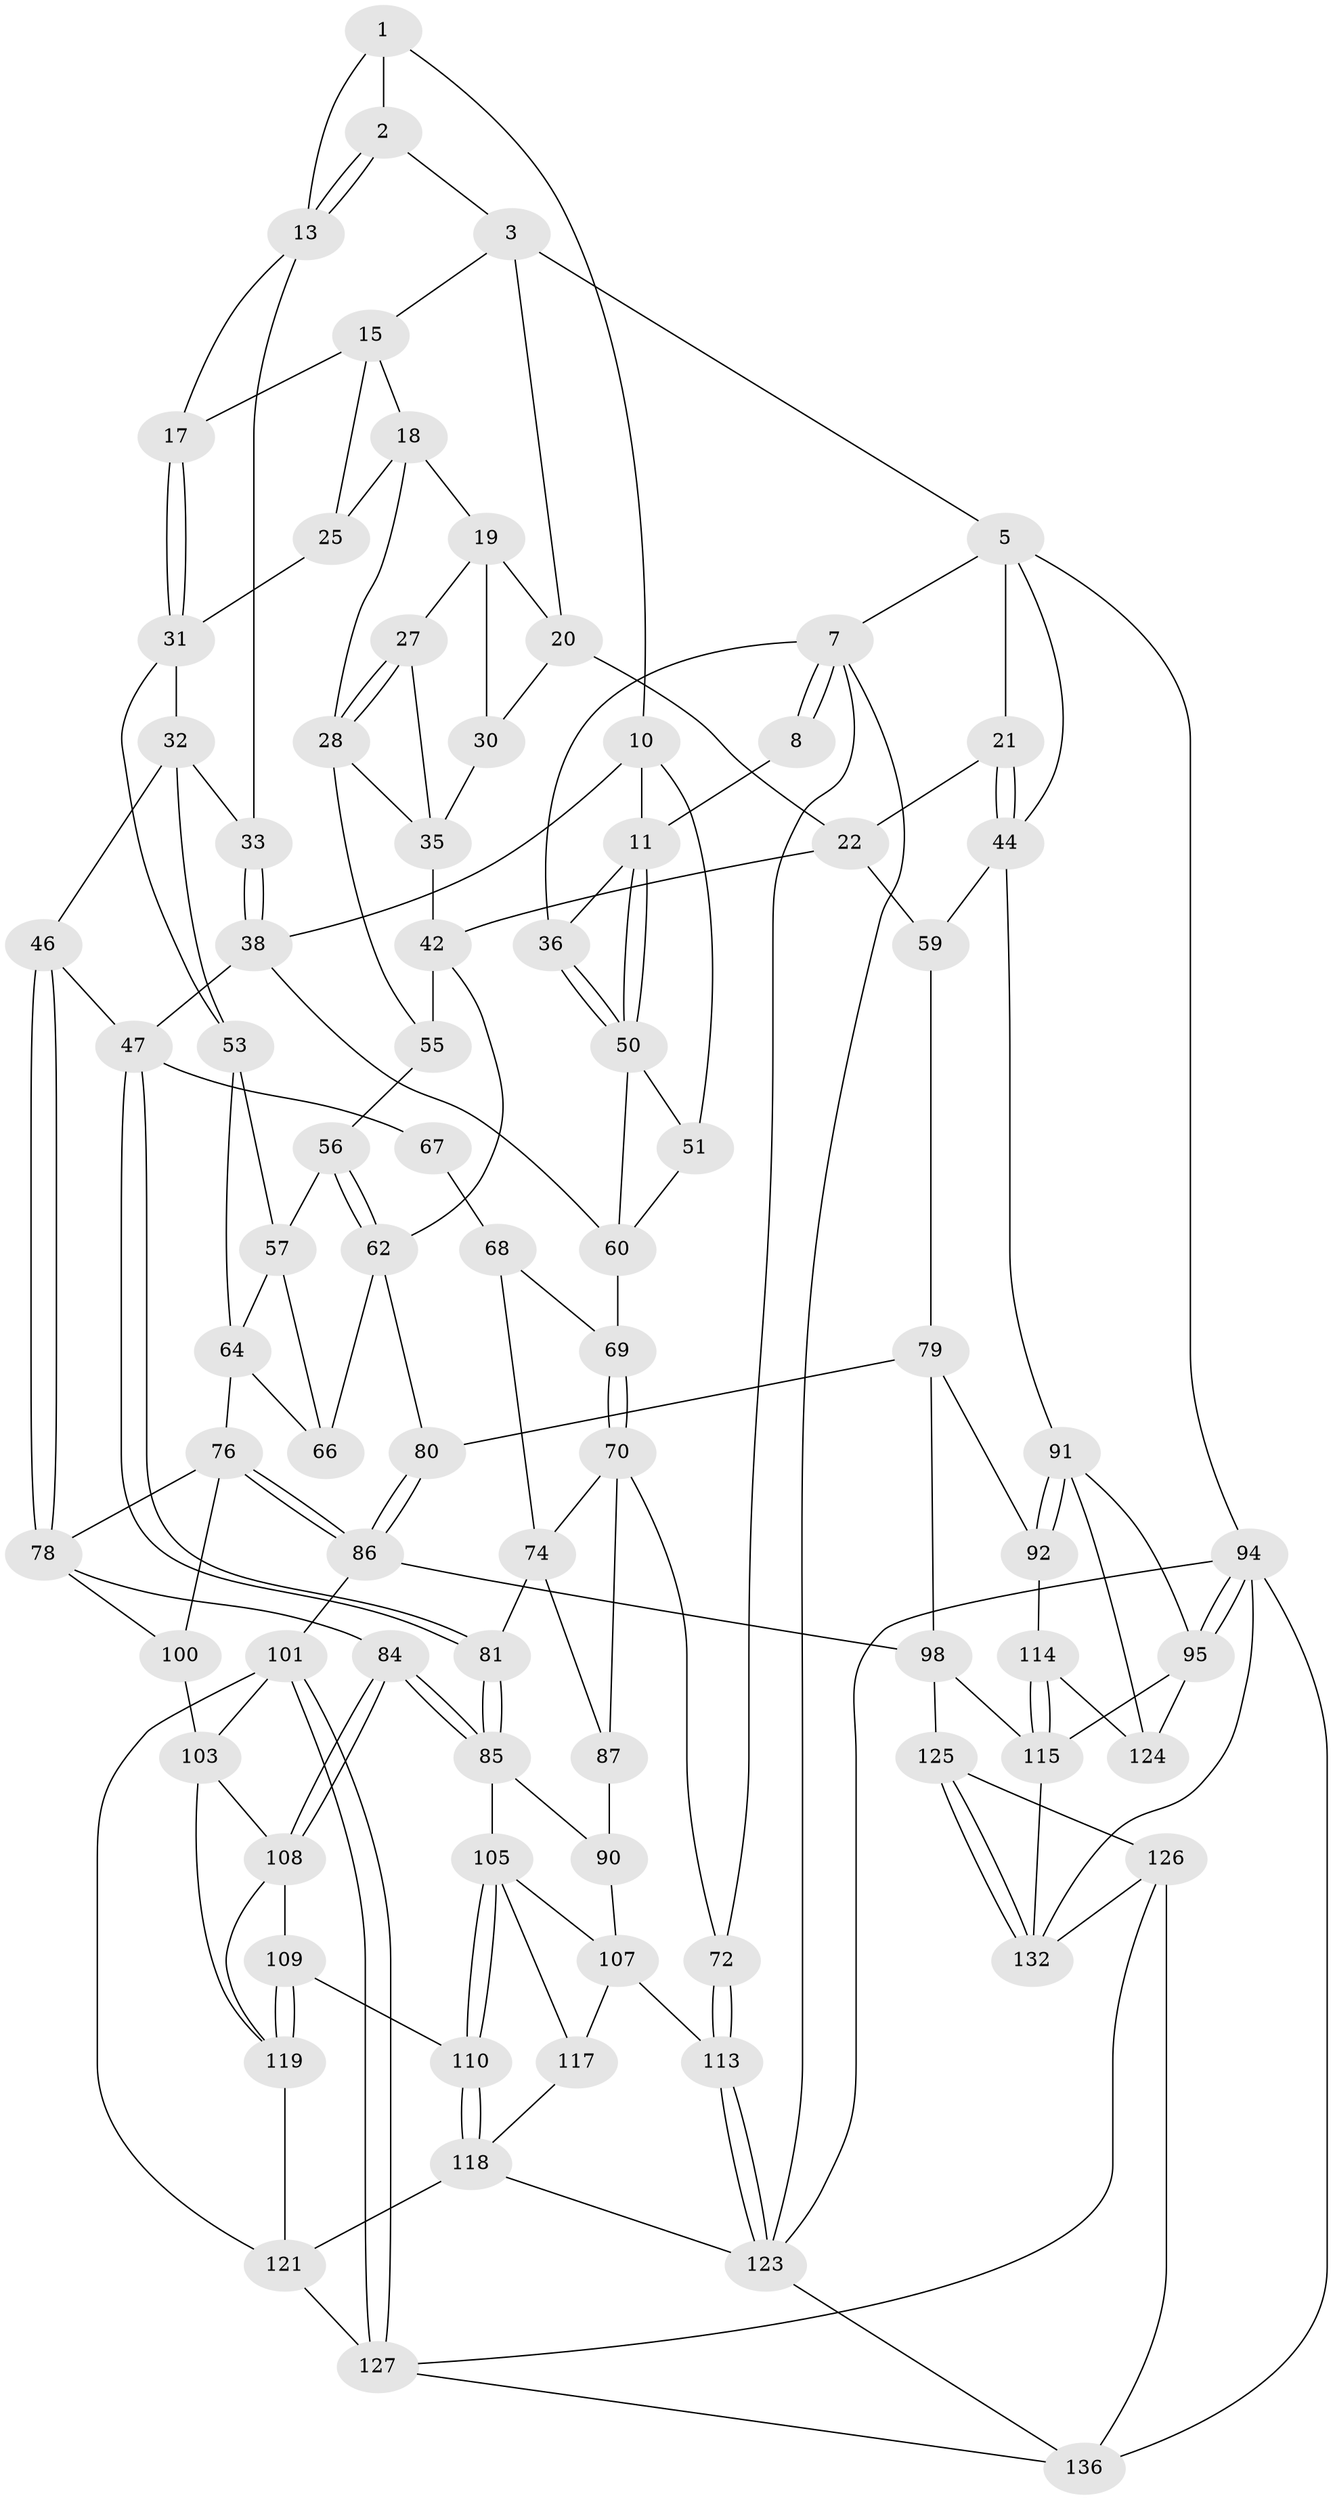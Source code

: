 // original degree distribution, {3: 0.014492753623188406, 4: 0.2463768115942029, 5: 0.5072463768115942, 6: 0.2318840579710145}
// Generated by graph-tools (version 1.1) at 2025/11/02/27/25 16:11:57]
// undirected, 84 vertices, 179 edges
graph export_dot {
graph [start="1"]
  node [color=gray90,style=filled];
  1 [pos="+0.30823323959942117+0",super="+9"];
  2 [pos="+0.42059515190602337+0"];
  3 [pos="+0.44304345800155376+0",super="+4"];
  5 [pos="+0.917500940683999+0",super="+6"];
  7 [pos="+0+0",super="+37"];
  8 [pos="+0+0"];
  10 [pos="+0.18344668120086677+0.14931042957159685",super="+39"];
  11 [pos="+0.17496646829731696+0.14698678032354762",super="+12"];
  13 [pos="+0.3775972341430424+0.11756264034759015",super="+14"];
  15 [pos="+0.4846483078335818+0.05869326795983235",super="+16"];
  17 [pos="+0.4110904987066459+0.13093075801398782"];
  18 [pos="+0.5669607538139187+0.11657136974711875",super="+24"];
  19 [pos="+0.6913153246588805+0.025264159078945192",super="+26"];
  20 [pos="+0.7904693496803936+0",super="+23"];
  21 [pos="+0.889455722527902+0.19997683226633037"];
  22 [pos="+0.8299715864383507+0.22325386527307553",super="+41"];
  25 [pos="+0.5026825488613514+0.19881918573359889"];
  27 [pos="+0.688317308264894+0.09896364946093827"];
  28 [pos="+0.6100906635298805+0.2136366270513163",super="+29"];
  30 [pos="+0.7782312509904288+0.19196698038113794"];
  31 [pos="+0.4100105824727067+0.22366118410159042",super="+34"];
  32 [pos="+0.38396511126003463+0.21986748626341268",super="+45"];
  33 [pos="+0.35891945126087504+0.20487838841149114"];
  35 [pos="+0.7088500239086957+0.19909243827324075",super="+40"];
  36 [pos="+0+0.2586998146562468"];
  38 [pos="+0.23247811186405024+0.27353156959715813",super="+49"];
  42 [pos="+0.7600744089741706+0.347430451873097",super="+43"];
  44 [pos="+1+0.1964877312380882",super="+58"];
  46 [pos="+0.2783604219578143+0.37672761936977545"];
  47 [pos="+0.2780118957214281+0.37663889392401706",super="+48"];
  50 [pos="+0+0.31539484450052774",super="+52"];
  51 [pos="+0.07802756463862193+0.2730209693780417"];
  53 [pos="+0.41809258693519613+0.27677753404285177",super="+54"];
  55 [pos="+0.5660684495647239+0.2481380352035487"];
  56 [pos="+0.5447544432091005+0.29440527117889675"];
  57 [pos="+0.5420185795241352+0.29885148884477764",super="+63"];
  59 [pos="+0.8788125843905988+0.4212585064626671"];
  60 [pos="+0.17208479706990878+0.31329749911404153",super="+61"];
  62 [pos="+0.6820627394363538+0.40297665109884634",super="+65"];
  64 [pos="+0.3987593281013823+0.37356976440055867",super="+75"];
  66 [pos="+0.5636574357702415+0.4320732539930456"];
  67 [pos="+0.20371313892571935+0.385622005746802"];
  68 [pos="+0.03982808136581033+0.3650491624535299",super="+73"];
  69 [pos="+0.016449988862009754+0.3482323625084655"];
  70 [pos="+0.030186300948946535+0.4849251714189203",super="+71"];
  72 [pos="+0+0.5632261092111251"];
  74 [pos="+0.10747197031828454+0.49224142355732137",super="+82"];
  76 [pos="+0.48909274046141865+0.5502189523513535",super="+77"];
  78 [pos="+0.32185993274372093+0.4683877987057042",super="+83"];
  79 [pos="+0.8522225932673719+0.48708174588570574",super="+93"];
  80 [pos="+0.6871941547782799+0.5799899833612009"];
  81 [pos="+0.2176549969408397+0.532687063201766"];
  84 [pos="+0.2690774822574483+0.6139510256747828"];
  85 [pos="+0.25879415536836553+0.6107459553058058",super="+89"];
  86 [pos="+0.6472403359364728+0.6483231492171089",super="+99"];
  87 [pos="+0.10426480997067313+0.5473608074168081",super="+88"];
  90 [pos="+0.12288072027789959+0.6138892871787381",super="+97"];
  91 [pos="+1+0.7093216303914321",super="+96"];
  92 [pos="+0.9032743448741253+0.6782347761839659"];
  94 [pos="+1+1",super="+133"];
  95 [pos="+1+1",super="+128"];
  98 [pos="+0.6851313813370034+0.707965278460553",super="+116"];
  100 [pos="+0.42218469056420305+0.6021968942090509"];
  101 [pos="+0.5788477549356221+0.7497426991066712",super="+102"];
  103 [pos="+0.481271228332326+0.7814510471067757",super="+104"];
  105 [pos="+0.1510897143155874+0.7240213337070376",super="+106"];
  107 [pos="+0.0942006741268313+0.7014525233147626",super="+112"];
  108 [pos="+0.28339394134356694+0.7154863174117994",super="+111"];
  109 [pos="+0.19607803077533634+0.7541341793247782"];
  110 [pos="+0.19389721017076042+0.754270699070973"];
  113 [pos="+0+0.9320093660712353"];
  114 [pos="+0.8757776897114834+0.7828613094031621"];
  115 [pos="+0.7719401762237597+0.8217323045959769",super="+129"];
  117 [pos="+0.10364706327413241+0.8387155178741397"];
  118 [pos="+0.17459991753584816+0.8940584746803871",super="+122"];
  119 [pos="+0.305083218129118+0.8475353496061634",super="+120"];
  121 [pos="+0.27728252648865903+1",super="+130"];
  123 [pos="+0+1",super="+137"];
  124 [pos="+0.9005860711483651+0.8345733324585509"];
  125 [pos="+0.7255932312556929+0.8386383754629286"];
  126 [pos="+0.6898155442458789+0.8667032452387509",super="+135"];
  127 [pos="+0.6014156916524243+0.8627929022337028",super="+131"];
  132 [pos="+0.8226558278411635+1",super="+134"];
  136 [pos="+0.566311613345265+0.9413517203586745",super="+138"];
  1 -- 2;
  1 -- 10;
  1 -- 13;
  2 -- 3;
  2 -- 13;
  2 -- 13;
  3 -- 15;
  3 -- 20;
  3 -- 5;
  5 -- 21;
  5 -- 44;
  5 -- 94;
  5 -- 7;
  7 -- 8;
  7 -- 8;
  7 -- 123;
  7 -- 72;
  7 -- 36;
  8 -- 11;
  10 -- 11;
  10 -- 51;
  10 -- 38;
  11 -- 50;
  11 -- 50;
  11 -- 36;
  13 -- 17;
  13 -- 33;
  15 -- 18;
  15 -- 17;
  15 -- 25;
  17 -- 31;
  17 -- 31;
  18 -- 19;
  18 -- 25;
  18 -- 28;
  19 -- 20;
  19 -- 27;
  19 -- 30;
  20 -- 22;
  20 -- 30;
  21 -- 22;
  21 -- 44;
  21 -- 44;
  22 -- 42;
  22 -- 59;
  25 -- 31;
  27 -- 28;
  27 -- 28;
  27 -- 35;
  28 -- 35;
  28 -- 55;
  30 -- 35;
  31 -- 32;
  31 -- 53;
  32 -- 33;
  32 -- 46;
  32 -- 53;
  33 -- 38;
  33 -- 38;
  35 -- 42;
  36 -- 50;
  36 -- 50;
  38 -- 60;
  38 -- 47;
  42 -- 62;
  42 -- 55;
  44 -- 59;
  44 -- 91;
  46 -- 47;
  46 -- 78;
  46 -- 78;
  47 -- 81;
  47 -- 81;
  47 -- 67;
  50 -- 51;
  50 -- 60;
  51 -- 60;
  53 -- 57;
  53 -- 64;
  55 -- 56;
  56 -- 57;
  56 -- 62;
  56 -- 62;
  57 -- 64;
  57 -- 66;
  59 -- 79;
  60 -- 69;
  62 -- 80;
  62 -- 66;
  64 -- 66;
  64 -- 76;
  67 -- 68 [weight=2];
  68 -- 69;
  68 -- 74;
  69 -- 70;
  69 -- 70;
  70 -- 74;
  70 -- 72;
  70 -- 87;
  72 -- 113;
  72 -- 113;
  74 -- 81;
  74 -- 87;
  76 -- 86;
  76 -- 86;
  76 -- 100;
  76 -- 78;
  78 -- 100;
  78 -- 84;
  79 -- 80;
  79 -- 98;
  79 -- 92;
  80 -- 86;
  80 -- 86;
  81 -- 85;
  81 -- 85;
  84 -- 85;
  84 -- 85;
  84 -- 108;
  84 -- 108;
  85 -- 105;
  85 -- 90;
  86 -- 98;
  86 -- 101;
  87 -- 90 [weight=2];
  90 -- 107;
  91 -- 92;
  91 -- 92;
  91 -- 124;
  91 -- 95;
  92 -- 114;
  94 -- 95;
  94 -- 95;
  94 -- 123;
  94 -- 132;
  94 -- 136;
  95 -- 124;
  95 -- 115;
  98 -- 115;
  98 -- 125;
  100 -- 103;
  101 -- 127;
  101 -- 127;
  101 -- 121;
  101 -- 103;
  103 -- 108;
  103 -- 119;
  105 -- 110;
  105 -- 110;
  105 -- 107;
  105 -- 117;
  107 -- 113;
  107 -- 117;
  108 -- 109;
  108 -- 119;
  109 -- 110;
  109 -- 119;
  109 -- 119;
  110 -- 118;
  110 -- 118;
  113 -- 123;
  113 -- 123;
  114 -- 115;
  114 -- 115;
  114 -- 124;
  115 -- 132;
  117 -- 118;
  118 -- 121;
  118 -- 123;
  119 -- 121;
  121 -- 127;
  123 -- 136;
  125 -- 126;
  125 -- 132;
  125 -- 132;
  126 -- 127;
  126 -- 136;
  126 -- 132;
  127 -- 136;
}
